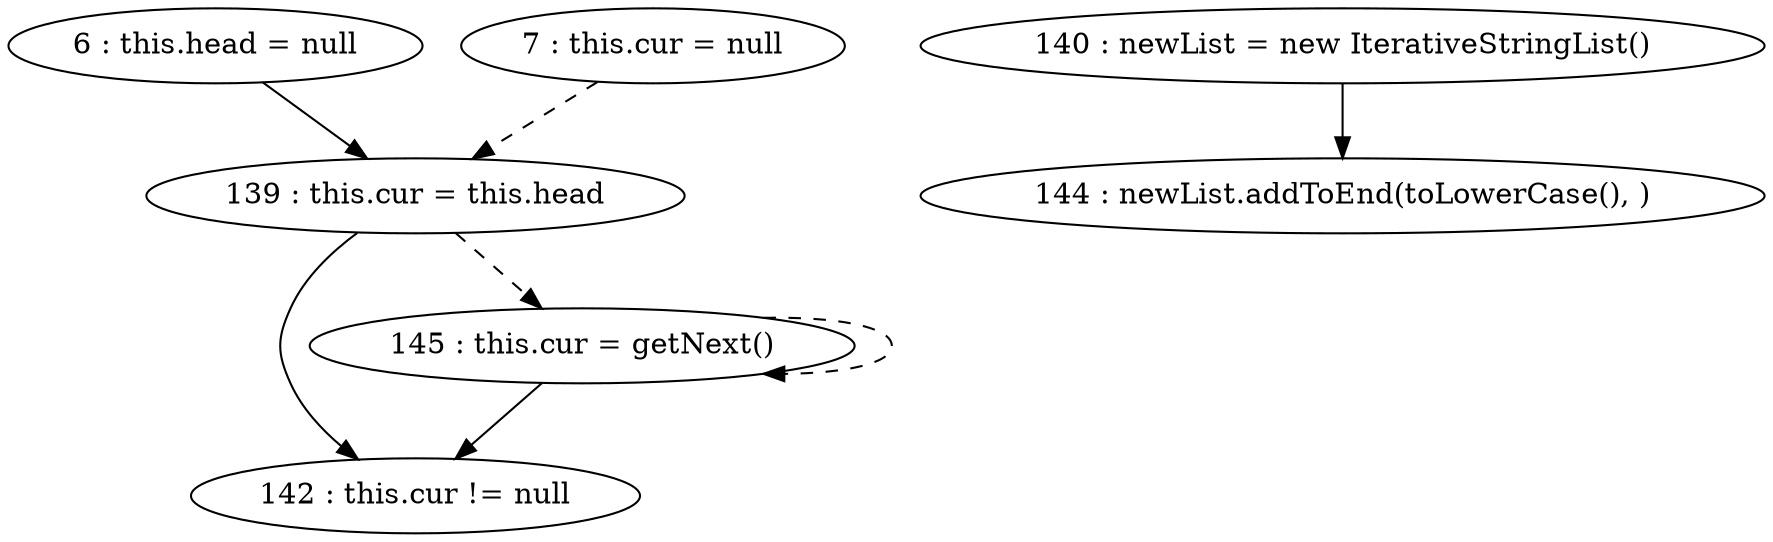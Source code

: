 digraph G {
"6 : this.head = null"
"6 : this.head = null" -> "139 : this.cur = this.head"
"7 : this.cur = null"
"7 : this.cur = null" -> "139 : this.cur = this.head" [style=dashed]
"139 : this.cur = this.head"
"139 : this.cur = this.head" -> "142 : this.cur != null"
"139 : this.cur = this.head" -> "145 : this.cur = getNext()" [style=dashed]
"140 : newList = new IterativeStringList()"
"140 : newList = new IterativeStringList()" -> "144 : newList.addToEnd(toLowerCase(), )"
"142 : this.cur != null"
"144 : newList.addToEnd(toLowerCase(), )"
"145 : this.cur = getNext()"
"145 : this.cur = getNext()" -> "142 : this.cur != null"
"145 : this.cur = getNext()" -> "145 : this.cur = getNext()" [style=dashed]
"142 : this.cur != null"
}